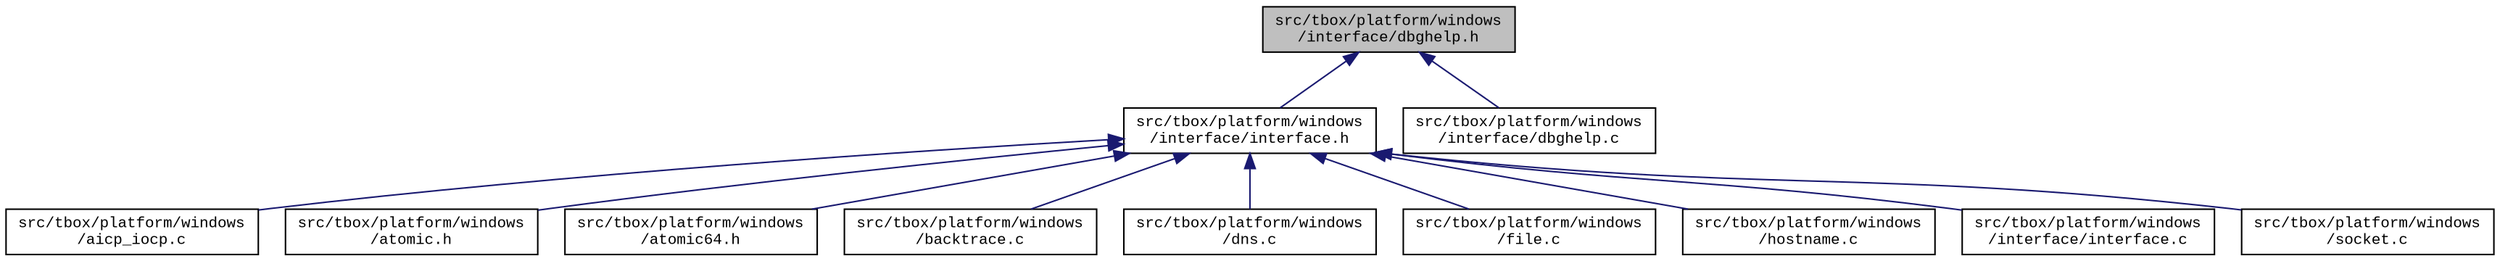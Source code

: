 digraph "src/tbox/platform/windows/interface/dbghelp.h"
{
  edge [fontname="CourierNew",fontsize="10",labelfontname="CourierNew",labelfontsize="10"];
  node [fontname="CourierNew",fontsize="10",shape=record];
  Node1 [label="src/tbox/platform/windows\l/interface/dbghelp.h",height=0.2,width=0.4,color="black", fillcolor="grey75", style="filled" fontcolor="black"];
  Node1 -> Node2 [dir="back",color="midnightblue",fontsize="10",style="solid",fontname="CourierNew"];
  Node2 [label="src/tbox/platform/windows\l/interface/interface.h",height=0.2,width=0.4,color="black", fillcolor="white", style="filled",URL="$d4/da9/interface_8h.html"];
  Node2 -> Node3 [dir="back",color="midnightblue",fontsize="10",style="solid",fontname="CourierNew"];
  Node3 [label="src/tbox/platform/windows\l/aicp_iocp.c",height=0.2,width=0.4,color="black", fillcolor="white", style="filled",URL="$da/d07/aicp__iocp_8c.html"];
  Node2 -> Node4 [dir="back",color="midnightblue",fontsize="10",style="solid",fontname="CourierNew"];
  Node4 [label="src/tbox/platform/windows\l/atomic.h",height=0.2,width=0.4,color="black", fillcolor="white", style="filled",URL="$d1/ddb/windows_2atomic_8h_source.html"];
  Node2 -> Node5 [dir="back",color="midnightblue",fontsize="10",style="solid",fontname="CourierNew"];
  Node5 [label="src/tbox/platform/windows\l/atomic64.h",height=0.2,width=0.4,color="black", fillcolor="white", style="filled",URL="$d4/d51/windows_2atomic64_8h_source.html"];
  Node2 -> Node6 [dir="back",color="midnightblue",fontsize="10",style="solid",fontname="CourierNew"];
  Node6 [label="src/tbox/platform/windows\l/backtrace.c",height=0.2,width=0.4,color="black", fillcolor="white", style="filled",URL="$d1/d2c/windows_2backtrace_8c_source.html"];
  Node2 -> Node7 [dir="back",color="midnightblue",fontsize="10",style="solid",fontname="CourierNew"];
  Node7 [label="src/tbox/platform/windows\l/dns.c",height=0.2,width=0.4,color="black", fillcolor="white", style="filled",URL="$d2/d76/platform_2windows_2dns_8c_source.html"];
  Node2 -> Node8 [dir="back",color="midnightblue",fontsize="10",style="solid",fontname="CourierNew"];
  Node8 [label="src/tbox/platform/windows\l/file.c",height=0.2,width=0.4,color="black", fillcolor="white", style="filled",URL="$d4/d40/platform_2windows_2file_8c_source.html"];
  Node2 -> Node9 [dir="back",color="midnightblue",fontsize="10",style="solid",fontname="CourierNew"];
  Node9 [label="src/tbox/platform/windows\l/hostname.c",height=0.2,width=0.4,color="black", fillcolor="white", style="filled",URL="$da/d58/windows_2hostname_8c_source.html"];
  Node2 -> Node10 [dir="back",color="midnightblue",fontsize="10",style="solid",fontname="CourierNew"];
  Node10 [label="src/tbox/platform/windows\l/interface/interface.c",height=0.2,width=0.4,color="black", fillcolor="white", style="filled",URL="$dd/dda/interface_8c.html"];
  Node2 -> Node11 [dir="back",color="midnightblue",fontsize="10",style="solid",fontname="CourierNew"];
  Node11 [label="src/tbox/platform/windows\l/socket.c",height=0.2,width=0.4,color="black", fillcolor="white", style="filled",URL="$d5/d8b/windows_2socket_8c_source.html"];
  Node1 -> Node12 [dir="back",color="midnightblue",fontsize="10",style="solid",fontname="CourierNew"];
  Node12 [label="src/tbox/platform/windows\l/interface/dbghelp.c",height=0.2,width=0.4,color="black", fillcolor="white", style="filled",URL="$dc/dc5/dbghelp_8c.html"];
}
